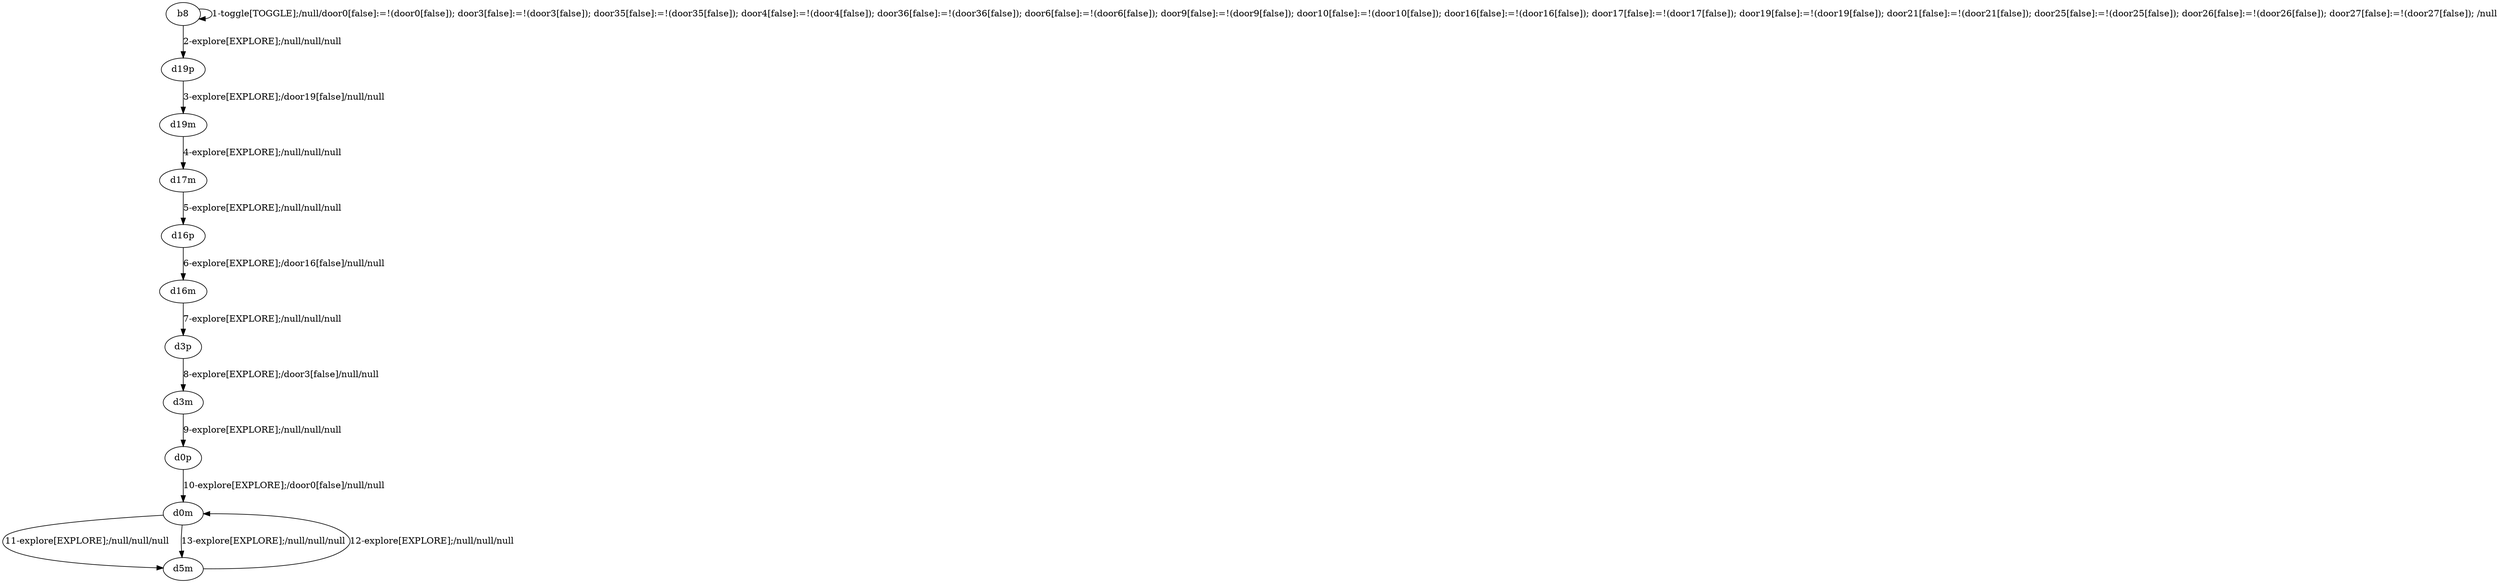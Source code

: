 # Total number of goals covered by this test: 1
# d5m --> d0m

digraph g {
"b8" -> "b8" [label = "1-toggle[TOGGLE];/null/door0[false]:=!(door0[false]); door3[false]:=!(door3[false]); door35[false]:=!(door35[false]); door4[false]:=!(door4[false]); door36[false]:=!(door36[false]); door6[false]:=!(door6[false]); door9[false]:=!(door9[false]); door10[false]:=!(door10[false]); door16[false]:=!(door16[false]); door17[false]:=!(door17[false]); door19[false]:=!(door19[false]); door21[false]:=!(door21[false]); door25[false]:=!(door25[false]); door26[false]:=!(door26[false]); door27[false]:=!(door27[false]); /null"];
"b8" -> "d19p" [label = "2-explore[EXPLORE];/null/null/null"];
"d19p" -> "d19m" [label = "3-explore[EXPLORE];/door19[false]/null/null"];
"d19m" -> "d17m" [label = "4-explore[EXPLORE];/null/null/null"];
"d17m" -> "d16p" [label = "5-explore[EXPLORE];/null/null/null"];
"d16p" -> "d16m" [label = "6-explore[EXPLORE];/door16[false]/null/null"];
"d16m" -> "d3p" [label = "7-explore[EXPLORE];/null/null/null"];
"d3p" -> "d3m" [label = "8-explore[EXPLORE];/door3[false]/null/null"];
"d3m" -> "d0p" [label = "9-explore[EXPLORE];/null/null/null"];
"d0p" -> "d0m" [label = "10-explore[EXPLORE];/door0[false]/null/null"];
"d0m" -> "d5m" [label = "11-explore[EXPLORE];/null/null/null"];
"d5m" -> "d0m" [label = "12-explore[EXPLORE];/null/null/null"];
"d0m" -> "d5m" [label = "13-explore[EXPLORE];/null/null/null"];
}
